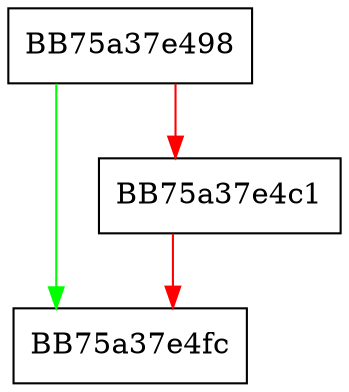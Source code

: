 digraph _Change_array {
  node [shape="box"];
  graph [splines=ortho];
  BB75a37e498 -> BB75a37e4fc [color="green"];
  BB75a37e498 -> BB75a37e4c1 [color="red"];
  BB75a37e4c1 -> BB75a37e4fc [color="red"];
}